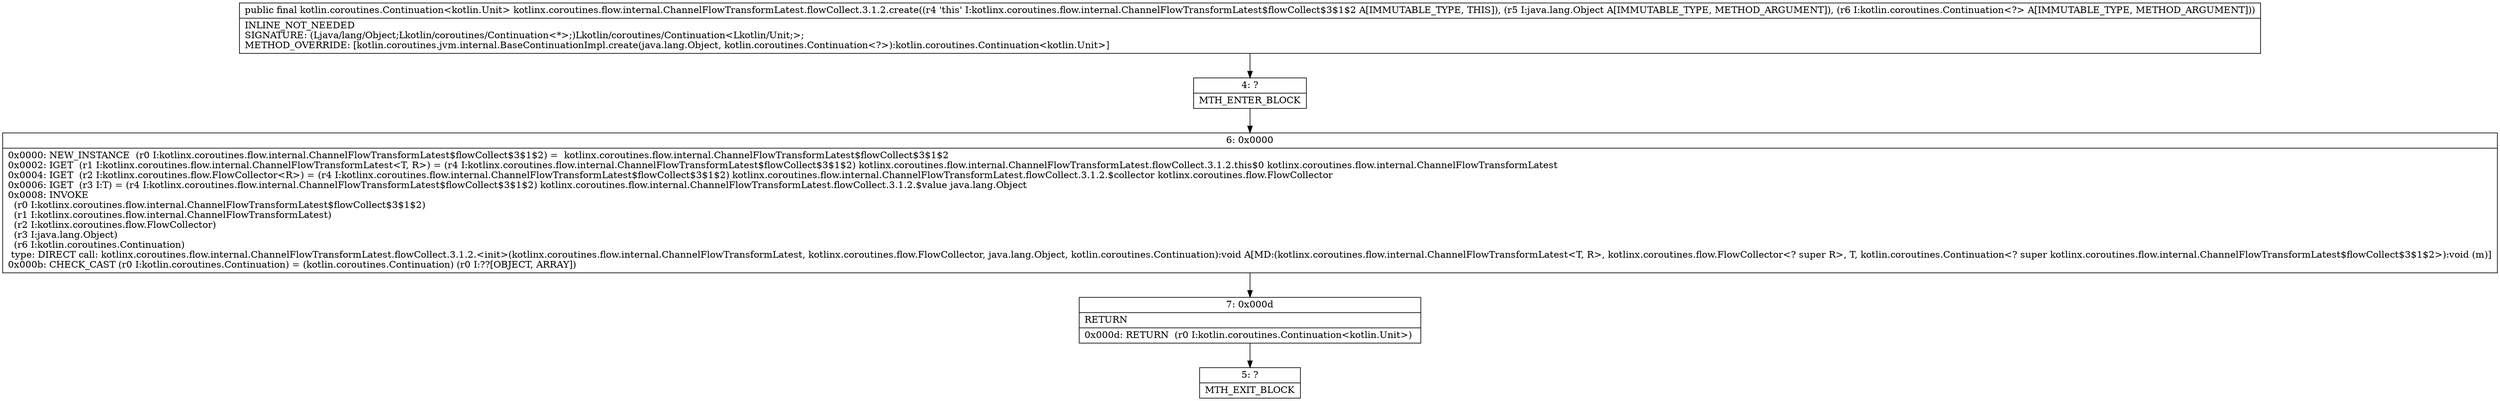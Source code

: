digraph "CFG forkotlinx.coroutines.flow.internal.ChannelFlowTransformLatest.flowCollect.3.1.2.create(Ljava\/lang\/Object;Lkotlin\/coroutines\/Continuation;)Lkotlin\/coroutines\/Continuation;" {
Node_4 [shape=record,label="{4\:\ ?|MTH_ENTER_BLOCK\l}"];
Node_6 [shape=record,label="{6\:\ 0x0000|0x0000: NEW_INSTANCE  (r0 I:kotlinx.coroutines.flow.internal.ChannelFlowTransformLatest$flowCollect$3$1$2) =  kotlinx.coroutines.flow.internal.ChannelFlowTransformLatest$flowCollect$3$1$2 \l0x0002: IGET  (r1 I:kotlinx.coroutines.flow.internal.ChannelFlowTransformLatest\<T, R\>) = (r4 I:kotlinx.coroutines.flow.internal.ChannelFlowTransformLatest$flowCollect$3$1$2) kotlinx.coroutines.flow.internal.ChannelFlowTransformLatest.flowCollect.3.1.2.this$0 kotlinx.coroutines.flow.internal.ChannelFlowTransformLatest \l0x0004: IGET  (r2 I:kotlinx.coroutines.flow.FlowCollector\<R\>) = (r4 I:kotlinx.coroutines.flow.internal.ChannelFlowTransformLatest$flowCollect$3$1$2) kotlinx.coroutines.flow.internal.ChannelFlowTransformLatest.flowCollect.3.1.2.$collector kotlinx.coroutines.flow.FlowCollector \l0x0006: IGET  (r3 I:T) = (r4 I:kotlinx.coroutines.flow.internal.ChannelFlowTransformLatest$flowCollect$3$1$2) kotlinx.coroutines.flow.internal.ChannelFlowTransformLatest.flowCollect.3.1.2.$value java.lang.Object \l0x0008: INVOKE  \l  (r0 I:kotlinx.coroutines.flow.internal.ChannelFlowTransformLatest$flowCollect$3$1$2)\l  (r1 I:kotlinx.coroutines.flow.internal.ChannelFlowTransformLatest)\l  (r2 I:kotlinx.coroutines.flow.FlowCollector)\l  (r3 I:java.lang.Object)\l  (r6 I:kotlin.coroutines.Continuation)\l type: DIRECT call: kotlinx.coroutines.flow.internal.ChannelFlowTransformLatest.flowCollect.3.1.2.\<init\>(kotlinx.coroutines.flow.internal.ChannelFlowTransformLatest, kotlinx.coroutines.flow.FlowCollector, java.lang.Object, kotlin.coroutines.Continuation):void A[MD:(kotlinx.coroutines.flow.internal.ChannelFlowTransformLatest\<T, R\>, kotlinx.coroutines.flow.FlowCollector\<? super R\>, T, kotlin.coroutines.Continuation\<? super kotlinx.coroutines.flow.internal.ChannelFlowTransformLatest$flowCollect$3$1$2\>):void (m)]\l0x000b: CHECK_CAST (r0 I:kotlin.coroutines.Continuation) = (kotlin.coroutines.Continuation) (r0 I:??[OBJECT, ARRAY]) \l}"];
Node_7 [shape=record,label="{7\:\ 0x000d|RETURN\l|0x000d: RETURN  (r0 I:kotlin.coroutines.Continuation\<kotlin.Unit\>) \l}"];
Node_5 [shape=record,label="{5\:\ ?|MTH_EXIT_BLOCK\l}"];
MethodNode[shape=record,label="{public final kotlin.coroutines.Continuation\<kotlin.Unit\> kotlinx.coroutines.flow.internal.ChannelFlowTransformLatest.flowCollect.3.1.2.create((r4 'this' I:kotlinx.coroutines.flow.internal.ChannelFlowTransformLatest$flowCollect$3$1$2 A[IMMUTABLE_TYPE, THIS]), (r5 I:java.lang.Object A[IMMUTABLE_TYPE, METHOD_ARGUMENT]), (r6 I:kotlin.coroutines.Continuation\<?\> A[IMMUTABLE_TYPE, METHOD_ARGUMENT]))  | INLINE_NOT_NEEDED\lSIGNATURE: (Ljava\/lang\/Object;Lkotlin\/coroutines\/Continuation\<*\>;)Lkotlin\/coroutines\/Continuation\<Lkotlin\/Unit;\>;\lMETHOD_OVERRIDE: [kotlin.coroutines.jvm.internal.BaseContinuationImpl.create(java.lang.Object, kotlin.coroutines.Continuation\<?\>):kotlin.coroutines.Continuation\<kotlin.Unit\>]\l}"];
MethodNode -> Node_4;Node_4 -> Node_6;
Node_6 -> Node_7;
Node_7 -> Node_5;
}

